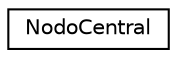 digraph G
{
  edge [fontname="Helvetica",fontsize="10",labelfontname="Helvetica",labelfontsize="10"];
  node [fontname="Helvetica",fontsize="10",shape=record];
  rankdir="LR";
  Node1 [label="NodoCentral",height=0.2,width=0.4,color="black", fillcolor="white", style="filled",URL="$class_nodo_central.html"];
}
